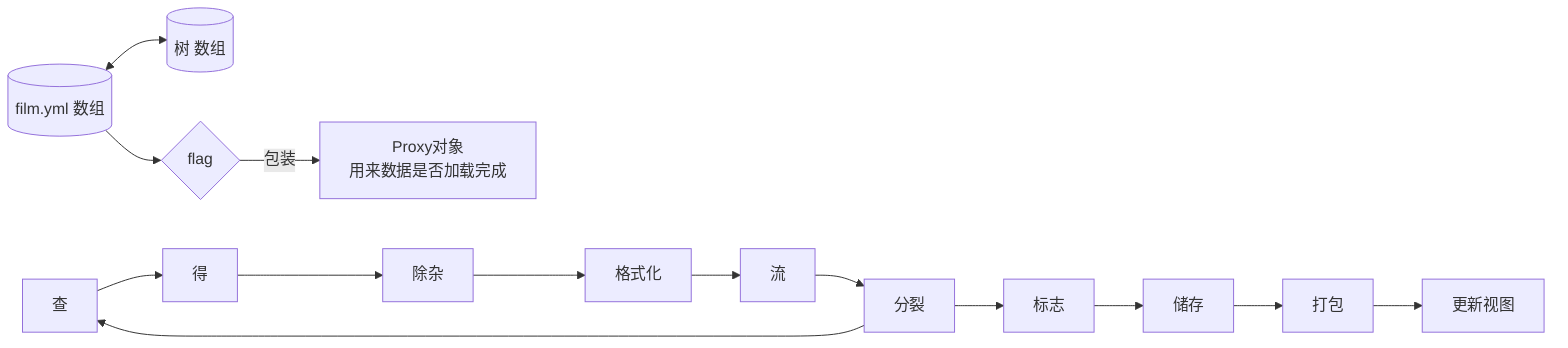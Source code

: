 flowchart LR
    1[(film.yml 数组)] <--> 2[(树 数组)]
    1 --> 3{flag}
    3 -->|包装| 4[Proxy对象\n用来数据是否加载完成]
    查 --> 得
    得 --> 除杂
    除杂 --> 格式化
    格式化 --> 流
    流 --> 分裂
    分裂 --> 查
    分裂 --> 标志
    标志 --> 储存
    储存 --> 打包
    打包 --> 更新视图